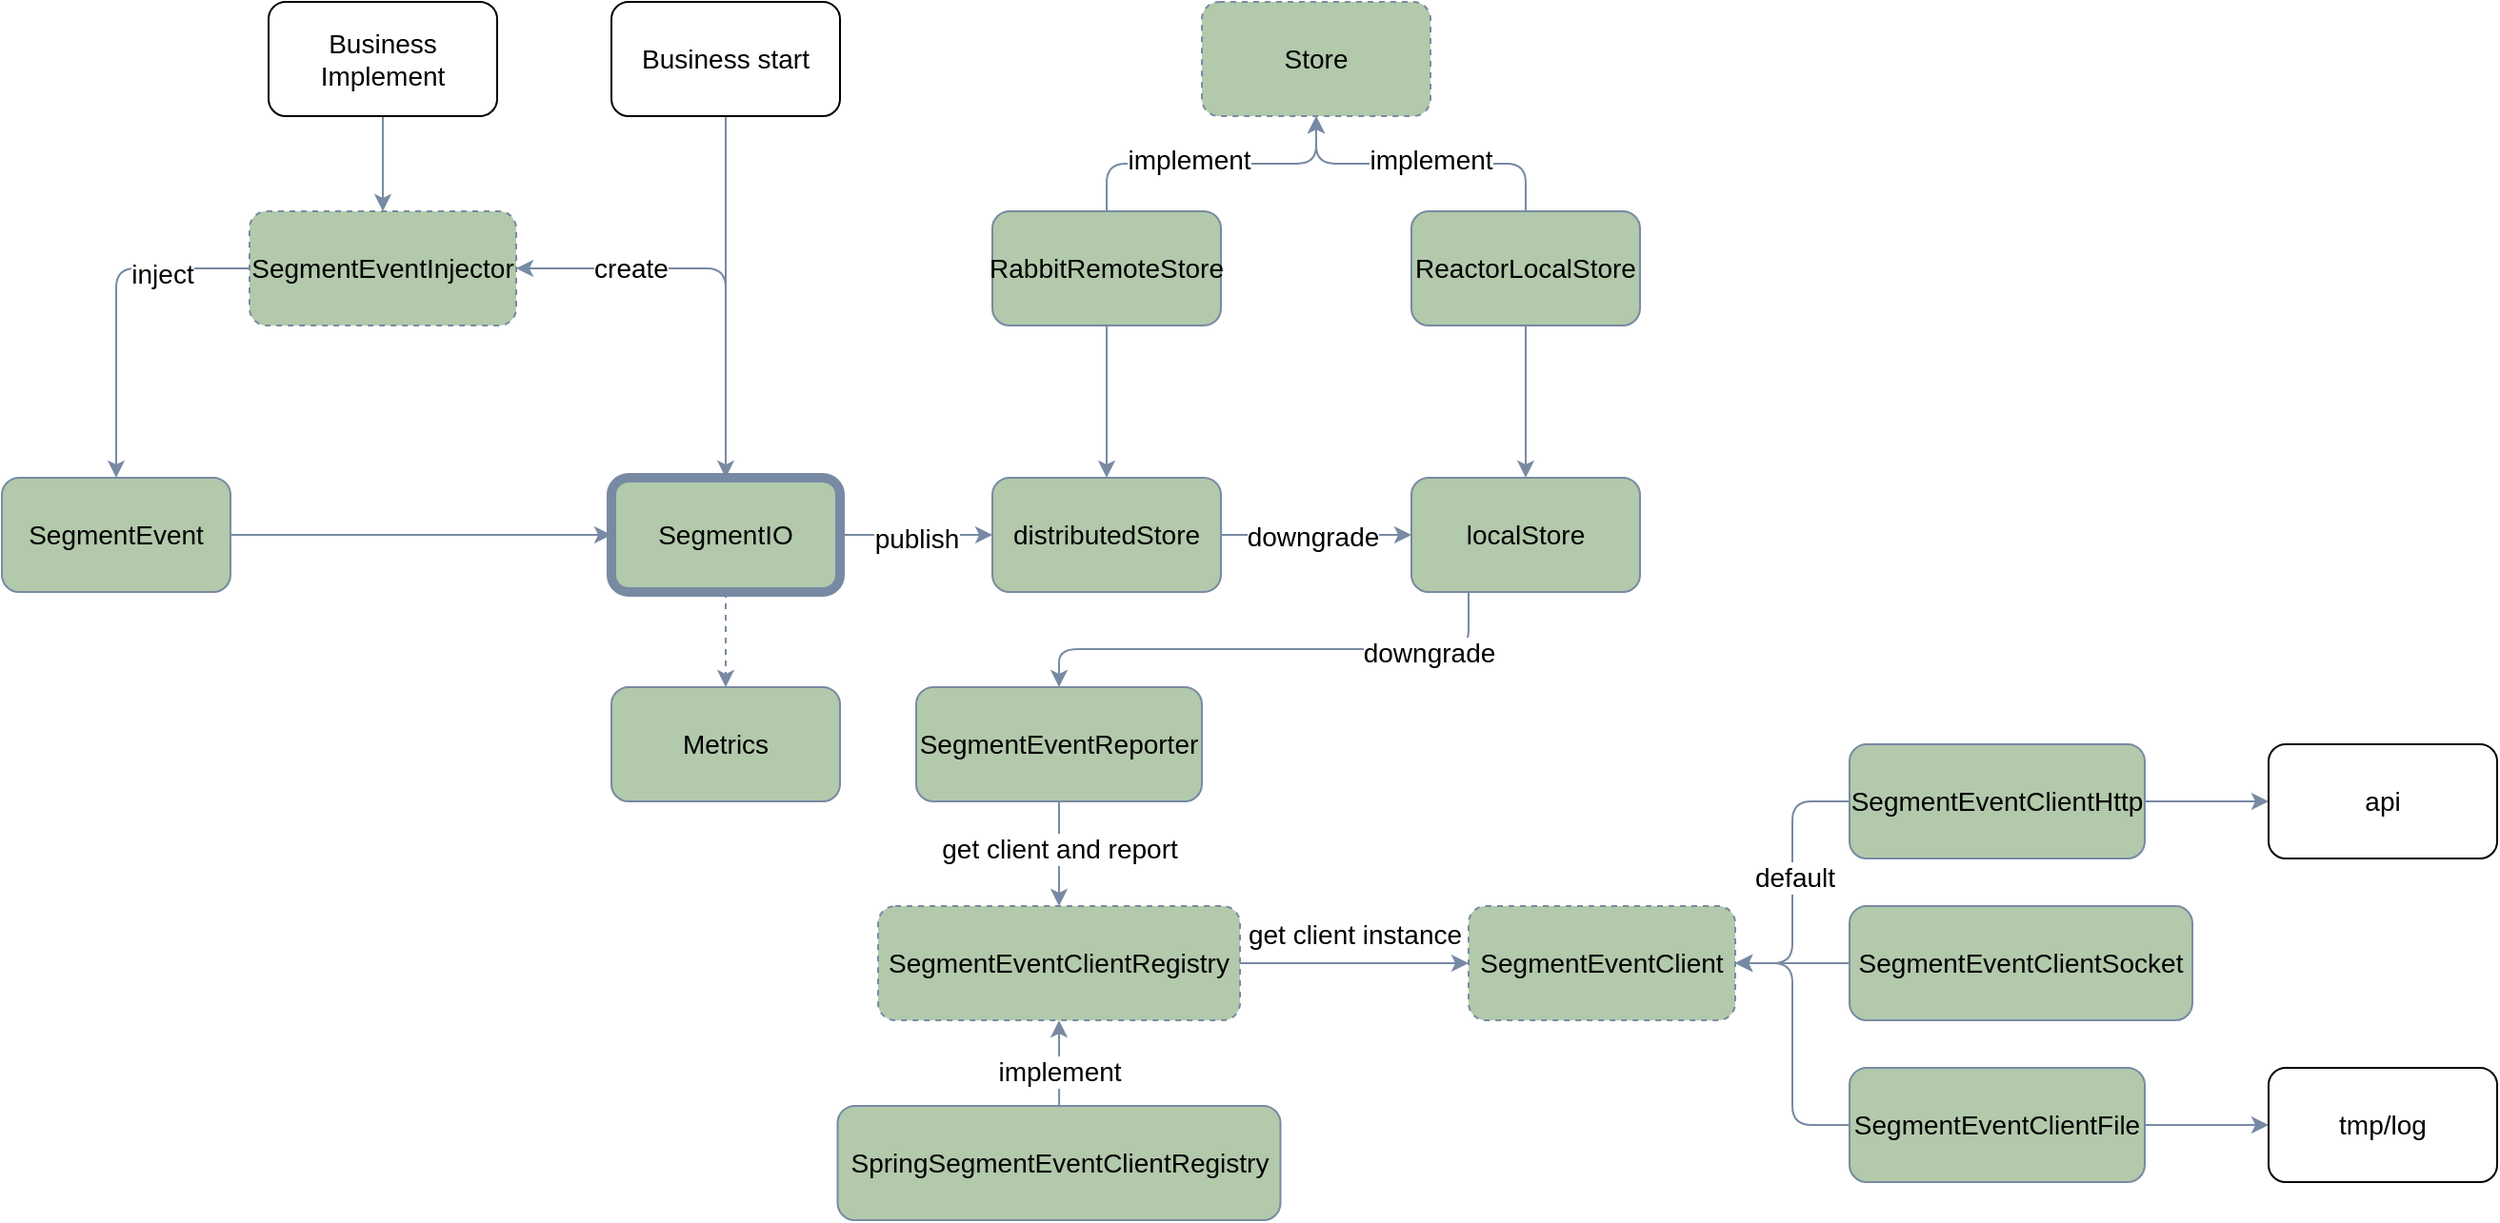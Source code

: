<mxfile>
    <diagram id="vevjfazSHYjjR7n9vyjY" name="Page-1">
        <mxGraphModel dx="2427" dy="1124" grid="1" gridSize="10" guides="1" tooltips="1" connect="1" arrows="1" fold="1" page="1" pageScale="1" pageWidth="827" pageHeight="1169" math="0" shadow="0">
            <root>
                <mxCell id="0"/>
                <mxCell id="1" parent="0"/>
                <mxCell id="95" style="edgeStyle=orthogonalEdgeStyle;rounded=1;orthogonalLoop=1;jettySize=auto;html=1;exitX=0.5;exitY=0;exitDx=0;exitDy=0;entryX=1;entryY=0.5;entryDx=0;entryDy=0;strokeColor=#788AA3;fontColor=#000000;fillColor=#B2C9AB;labelBackgroundColor=none;fontSize=14;" parent="1" source="88" target="94" edge="1">
                    <mxGeometry relative="1" as="geometry"/>
                </mxCell>
                <mxCell id="166" value="create" style="edgeLabel;html=1;align=center;verticalAlign=middle;resizable=0;points=[];fontSize=14;" parent="95" vertex="1" connectable="0">
                    <mxGeometry x="0.385" y="-1" relative="1" as="geometry">
                        <mxPoint x="-8" y="1" as="offset"/>
                    </mxGeometry>
                </mxCell>
                <mxCell id="108" style="edgeStyle=orthogonalEdgeStyle;rounded=1;orthogonalLoop=1;jettySize=auto;html=1;exitX=1;exitY=0.5;exitDx=0;exitDy=0;entryX=0;entryY=0.5;entryDx=0;entryDy=0;strokeColor=#788AA3;fontColor=#000000;fillColor=#B2C9AB;labelBackgroundColor=none;fontSize=14;" parent="1" source="88" target="116" edge="1">
                    <mxGeometry relative="1" as="geometry"/>
                </mxCell>
                <mxCell id="168" value="publish" style="edgeLabel;html=1;align=center;verticalAlign=middle;resizable=0;points=[];fontSize=14;" parent="108" vertex="1" connectable="0">
                    <mxGeometry y="-2" relative="1" as="geometry">
                        <mxPoint as="offset"/>
                    </mxGeometry>
                </mxCell>
                <mxCell id="139" style="edgeStyle=orthogonalEdgeStyle;rounded=1;orthogonalLoop=1;jettySize=auto;html=1;strokeColor=#788AA3;fontColor=#000000;fillColor=#B2C9AB;dashed=1;labelBackgroundColor=none;fontSize=14;" parent="1" source="88" target="140" edge="1">
                    <mxGeometry relative="1" as="geometry">
                        <mxPoint x="-390" y="470" as="targetPoint"/>
                    </mxGeometry>
                </mxCell>
                <mxCell id="88" value="SegmentIO" style="rounded=1;whiteSpace=wrap;html=1;labelBackgroundColor=none;strokeWidth=5;fillColor=#B2C9AB;strokeColor=#788AA3;fontColor=#000000;fontSize=14;" parent="1" vertex="1">
                    <mxGeometry x="-450" y="330" width="120" height="60" as="geometry"/>
                </mxCell>
                <mxCell id="91" style="edgeStyle=orthogonalEdgeStyle;rounded=1;orthogonalLoop=1;jettySize=auto;html=1;strokeColor=#788AA3;fontColor=#000000;fillColor=#B2C9AB;labelBackgroundColor=none;fontSize=14;" parent="1" source="90" target="88" edge="1">
                    <mxGeometry relative="1" as="geometry"/>
                </mxCell>
                <mxCell id="90" value="SegmentEvent" style="rounded=1;whiteSpace=wrap;html=1;strokeColor=#788AA3;fontColor=#000000;fillColor=#B2C9AB;labelBackgroundColor=none;fontSize=14;" parent="1" vertex="1">
                    <mxGeometry x="-770" y="330" width="120" height="60" as="geometry"/>
                </mxCell>
                <mxCell id="96" style="edgeStyle=orthogonalEdgeStyle;rounded=1;orthogonalLoop=1;jettySize=auto;html=1;strokeColor=#788AA3;fontColor=#000000;fillColor=#B2C9AB;labelBackgroundColor=none;fontSize=14;" parent="1" source="94" target="90" edge="1">
                    <mxGeometry relative="1" as="geometry"/>
                </mxCell>
                <mxCell id="167" value="inject" style="edgeLabel;html=1;align=center;verticalAlign=middle;resizable=0;points=[];fontSize=14;" parent="96" vertex="1" connectable="0">
                    <mxGeometry x="-0.485" y="3" relative="1" as="geometry">
                        <mxPoint as="offset"/>
                    </mxGeometry>
                </mxCell>
                <mxCell id="94" value="SegmentEventInjector" style="rounded=1;whiteSpace=wrap;html=1;strokeColor=#788AA3;fontColor=#000000;fillColor=#B2C9AB;dashed=1;labelBackgroundColor=none;fontSize=14;" parent="1" vertex="1">
                    <mxGeometry x="-640" y="190" width="140" height="60" as="geometry"/>
                </mxCell>
                <mxCell id="101" style="edgeStyle=orthogonalEdgeStyle;rounded=1;orthogonalLoop=1;jettySize=auto;html=1;strokeColor=#788AA3;fontColor=#000000;fillColor=#B2C9AB;labelBackgroundColor=none;fontSize=14;" parent="1" source="100" target="94" edge="1">
                    <mxGeometry relative="1" as="geometry"/>
                </mxCell>
                <mxCell id="100" value="Business Implement" style="rounded=1;whiteSpace=wrap;html=1;labelBackgroundColor=none;fontSize=14;" parent="1" vertex="1">
                    <mxGeometry x="-630" y="80" width="120" height="60" as="geometry"/>
                </mxCell>
                <mxCell id="103" style="edgeStyle=orthogonalEdgeStyle;rounded=1;orthogonalLoop=1;jettySize=auto;html=1;entryX=0.5;entryY=0;entryDx=0;entryDy=0;strokeColor=#788AA3;fontColor=#000000;fillColor=#B2C9AB;labelBackgroundColor=none;fontSize=14;" parent="1" source="102" target="88" edge="1">
                    <mxGeometry relative="1" as="geometry"/>
                </mxCell>
                <mxCell id="102" value="Business start" style="rounded=1;whiteSpace=wrap;html=1;labelBackgroundColor=none;fontSize=14;" parent="1" vertex="1">
                    <mxGeometry x="-450" y="80" width="120" height="60" as="geometry"/>
                </mxCell>
                <mxCell id="118" style="edgeStyle=orthogonalEdgeStyle;rounded=1;orthogonalLoop=1;jettySize=auto;html=1;exitX=1;exitY=0.5;exitDx=0;exitDy=0;strokeColor=#788AA3;fontColor=#000000;fillColor=#B2C9AB;entryX=0;entryY=0.5;entryDx=0;entryDy=0;labelBackgroundColor=none;fontSize=14;" parent="1" source="116" target="126" edge="1">
                    <mxGeometry relative="1" as="geometry">
                        <mxPoint x="-30" y="480" as="targetPoint"/>
                    </mxGeometry>
                </mxCell>
                <mxCell id="171" value="downgrade" style="edgeLabel;html=1;align=center;verticalAlign=middle;resizable=0;points=[];fontSize=14;" parent="118" vertex="1" connectable="0">
                    <mxGeometry x="-0.047" y="-1" relative="1" as="geometry">
                        <mxPoint as="offset"/>
                    </mxGeometry>
                </mxCell>
                <mxCell id="107" value="Store" style="rounded=1;whiteSpace=wrap;html=1;strokeColor=#788AA3;fontColor=#000000;fillColor=#B2C9AB;dashed=1;labelBackgroundColor=none;fontSize=14;" parent="1" vertex="1">
                    <mxGeometry x="-140" y="80" width="120" height="60" as="geometry"/>
                </mxCell>
                <mxCell id="128" style="edgeStyle=orthogonalEdgeStyle;rounded=1;orthogonalLoop=1;jettySize=auto;html=1;exitX=0.5;exitY=1;exitDx=0;exitDy=0;strokeColor=#788AA3;fontColor=#000000;fillColor=#B2C9AB;labelBackgroundColor=none;fontSize=14;" parent="1" source="111" target="129" edge="1">
                    <mxGeometry relative="1" as="geometry">
                        <mxPoint x="-60" y="400" as="targetPoint"/>
                    </mxGeometry>
                </mxCell>
                <mxCell id="173" value="get client and report" style="edgeLabel;html=1;align=center;verticalAlign=middle;resizable=0;points=[];fontSize=14;" parent="128" vertex="1" connectable="0">
                    <mxGeometry x="-0.091" relative="1" as="geometry">
                        <mxPoint as="offset"/>
                    </mxGeometry>
                </mxCell>
                <mxCell id="111" value="SegmentEventReporter" style="rounded=1;whiteSpace=wrap;html=1;strokeColor=#788AA3;fontColor=#000000;fillColor=#B2C9AB;labelBackgroundColor=none;fontSize=14;" parent="1" vertex="1">
                    <mxGeometry x="-290" y="440" width="150" height="60" as="geometry"/>
                </mxCell>
                <mxCell id="116" value="distributedStore" style="rounded=1;whiteSpace=wrap;html=1;strokeColor=#788AA3;fontColor=#000000;fillColor=#B2C9AB;labelBackgroundColor=none;fontSize=14;" parent="1" vertex="1">
                    <mxGeometry x="-250" y="330" width="120" height="60" as="geometry"/>
                </mxCell>
                <mxCell id="127" style="edgeStyle=orthogonalEdgeStyle;rounded=1;orthogonalLoop=1;jettySize=auto;html=1;strokeColor=#788AA3;fontColor=#000000;fillColor=#B2C9AB;entryX=0.5;entryY=0;entryDx=0;entryDy=0;labelBackgroundColor=none;fontSize=14;" parent="1" source="126" target="111" edge="1">
                    <mxGeometry relative="1" as="geometry">
                        <mxPoint y="220" as="targetPoint"/>
                        <Array as="points">
                            <mxPoint y="420"/>
                            <mxPoint x="-215" y="420"/>
                        </Array>
                    </mxGeometry>
                </mxCell>
                <mxCell id="172" value="downgrade" style="edgeLabel;html=1;align=center;verticalAlign=middle;resizable=0;points=[];fontSize=14;" parent="127" vertex="1" connectable="0">
                    <mxGeometry x="-0.615" y="2" relative="1" as="geometry">
                        <mxPoint as="offset"/>
                    </mxGeometry>
                </mxCell>
                <mxCell id="126" value="localStore" style="rounded=1;whiteSpace=wrap;html=1;strokeColor=#788AA3;fontColor=#000000;fillColor=#B2C9AB;labelBackgroundColor=none;fontSize=14;" parent="1" vertex="1">
                    <mxGeometry x="-30" y="330" width="120" height="60" as="geometry"/>
                </mxCell>
                <mxCell id="134" style="edgeStyle=orthogonalEdgeStyle;rounded=1;orthogonalLoop=1;jettySize=auto;html=1;strokeColor=#788AA3;fontColor=#000000;fillColor=#B2C9AB;entryX=0;entryY=0.5;entryDx=0;entryDy=0;labelBackgroundColor=none;fontSize=14;" parent="1" source="129" target="135" edge="1">
                    <mxGeometry relative="1" as="geometry">
                        <mxPoint x="225" y="470" as="targetPoint"/>
                    </mxGeometry>
                </mxCell>
                <mxCell id="174" value="get client instance" style="edgeLabel;html=1;align=center;verticalAlign=middle;resizable=0;points=[];fontSize=14;" parent="134" vertex="1" connectable="0">
                    <mxGeometry x="-0.422" y="-2" relative="1" as="geometry">
                        <mxPoint x="25" y="-17" as="offset"/>
                    </mxGeometry>
                </mxCell>
                <mxCell id="133" style="edgeStyle=orthogonalEdgeStyle;rounded=1;orthogonalLoop=1;jettySize=auto;html=1;entryX=0.5;entryY=1;entryDx=0;entryDy=0;strokeColor=#788AA3;fontColor=#000000;fillColor=#B2C9AB;labelBackgroundColor=none;fontSize=14;" parent="1" source="132" target="129" edge="1">
                    <mxGeometry relative="1" as="geometry"/>
                </mxCell>
                <mxCell id="176" value="implement" style="edgeLabel;html=1;align=center;verticalAlign=middle;resizable=0;points=[];fontSize=14;" parent="133" vertex="1" connectable="0">
                    <mxGeometry x="-0.202" relative="1" as="geometry">
                        <mxPoint as="offset"/>
                    </mxGeometry>
                </mxCell>
                <mxCell id="129" value="SegmentEventClientRegistry" style="rounded=1;whiteSpace=wrap;html=1;strokeColor=#788AA3;fontColor=#000000;fillColor=#B2C9AB;dashed=1;labelBackgroundColor=none;fontSize=14;" parent="1" vertex="1">
                    <mxGeometry x="-310" y="555" width="190" height="60" as="geometry"/>
                </mxCell>
                <mxCell id="132" value="SpringSegmentEventClientRegistry" style="rounded=1;whiteSpace=wrap;html=1;strokeColor=#788AA3;fontColor=#000000;fillColor=#B2C9AB;labelBackgroundColor=none;fontSize=14;" parent="1" vertex="1">
                    <mxGeometry x="-331.25" y="660" width="232.5" height="60" as="geometry"/>
                </mxCell>
                <mxCell id="135" value="SegmentEventClient" style="rounded=1;whiteSpace=wrap;html=1;strokeColor=#788AA3;fontColor=#000000;fillColor=#B2C9AB;dashed=1;labelBackgroundColor=none;fontSize=14;" parent="1" vertex="1">
                    <mxGeometry y="555" width="140" height="60" as="geometry"/>
                </mxCell>
                <mxCell id="141" style="edgeStyle=orthogonalEdgeStyle;rounded=1;orthogonalLoop=1;jettySize=auto;html=1;entryX=1;entryY=0.5;entryDx=0;entryDy=0;strokeColor=#788AA3;fontColor=#000000;fillColor=#B2C9AB;exitX=0;exitY=0.5;exitDx=0;exitDy=0;labelBackgroundColor=none;fontSize=14;" parent="1" source="137" target="135" edge="1">
                    <mxGeometry relative="1" as="geometry"/>
                </mxCell>
                <mxCell id="175" value="default" style="edgeLabel;html=1;align=center;verticalAlign=middle;resizable=0;points=[];fontSize=14;" parent="141" vertex="1" connectable="0">
                    <mxGeometry x="-0.042" y="1" relative="1" as="geometry">
                        <mxPoint as="offset"/>
                    </mxGeometry>
                </mxCell>
                <mxCell id="148" style="edgeStyle=orthogonalEdgeStyle;rounded=1;orthogonalLoop=1;jettySize=auto;html=1;strokeColor=#788AA3;fontColor=#000000;fillColor=#B2C9AB;labelBackgroundColor=none;fontSize=14;" parent="1" source="137" target="149" edge="1">
                    <mxGeometry relative="1" as="geometry">
                        <mxPoint x="157.5" y="280" as="targetPoint"/>
                    </mxGeometry>
                </mxCell>
                <mxCell id="137" value="SegmentEventClientHttp" style="rounded=1;whiteSpace=wrap;html=1;strokeColor=#788AA3;fontColor=#000000;fillColor=#B2C9AB;labelBackgroundColor=none;fontSize=14;" parent="1" vertex="1">
                    <mxGeometry x="200" y="470" width="155" height="60" as="geometry"/>
                </mxCell>
                <mxCell id="140" value="Metrics" style="rounded=1;whiteSpace=wrap;html=1;strokeColor=#788AA3;fontColor=#000000;fillColor=#B2C9AB;labelBackgroundColor=none;fontSize=14;" parent="1" vertex="1">
                    <mxGeometry x="-450" y="440" width="120" height="60" as="geometry"/>
                </mxCell>
                <mxCell id="143" style="edgeStyle=orthogonalEdgeStyle;rounded=1;orthogonalLoop=1;jettySize=auto;html=1;exitX=0;exitY=0.5;exitDx=0;exitDy=0;entryX=1;entryY=0.5;entryDx=0;entryDy=0;strokeColor=#788AA3;fontColor=#000000;fillColor=#B2C9AB;labelBackgroundColor=none;fontSize=14;" parent="1" source="142" target="135" edge="1">
                    <mxGeometry relative="1" as="geometry"/>
                </mxCell>
                <mxCell id="153" style="edgeStyle=orthogonalEdgeStyle;rounded=1;orthogonalLoop=1;jettySize=auto;html=1;entryX=1;entryY=0.5;entryDx=0;entryDy=0;strokeColor=#788AA3;fontColor=#000000;fillColor=#B2C9AB;labelBackgroundColor=none;fontSize=14;" parent="1" source="144" target="135" edge="1">
                    <mxGeometry relative="1" as="geometry"/>
                </mxCell>
                <mxCell id="154" style="edgeStyle=orthogonalEdgeStyle;rounded=1;orthogonalLoop=1;jettySize=auto;html=1;exitX=1;exitY=0.5;exitDx=0;exitDy=0;strokeColor=#788AA3;fontColor=#000000;fillColor=#B2C9AB;labelBackgroundColor=none;fontSize=14;" parent="1" source="144" target="147" edge="1">
                    <mxGeometry relative="1" as="geometry"/>
                </mxCell>
                <mxCell id="144" value="SegmentEventClientFile" style="rounded=1;whiteSpace=wrap;html=1;strokeColor=#788AA3;fontColor=#000000;fillColor=#B2C9AB;labelBackgroundColor=none;fontSize=14;" parent="1" vertex="1">
                    <mxGeometry x="200" y="640" width="155" height="60" as="geometry"/>
                </mxCell>
                <mxCell id="147" value="tmp/log" style="rounded=1;whiteSpace=wrap;html=1;labelBackgroundColor=none;fontSize=14;" parent="1" vertex="1">
                    <mxGeometry x="420" y="640" width="120" height="60" as="geometry"/>
                </mxCell>
                <mxCell id="149" value="api" style="rounded=1;whiteSpace=wrap;html=1;labelBackgroundColor=none;fontSize=14;" parent="1" vertex="1">
                    <mxGeometry x="420" y="470" width="120" height="60" as="geometry"/>
                </mxCell>
                <mxCell id="142" value="SegmentEventClientSocket" style="rounded=1;whiteSpace=wrap;html=1;strokeColor=#788AA3;fontColor=#000000;fillColor=#B2C9AB;labelBackgroundColor=none;fontSize=14;" parent="1" vertex="1">
                    <mxGeometry x="200" y="555" width="180" height="60" as="geometry"/>
                </mxCell>
                <mxCell id="162" style="edgeStyle=orthogonalEdgeStyle;rounded=1;orthogonalLoop=1;jettySize=auto;html=1;labelBackgroundColor=none;strokeColor=#788AA3;fontColor=#000000;fontSize=14;" parent="1" source="161" target="116" edge="1">
                    <mxGeometry relative="1" as="geometry"/>
                </mxCell>
                <mxCell id="178" style="edgeStyle=elbowEdgeStyle;html=1;entryX=0.5;entryY=1;entryDx=0;entryDy=0;elbow=vertical;strokeColor=#788AA3;" edge="1" parent="1" source="161" target="107">
                    <mxGeometry relative="1" as="geometry"/>
                </mxCell>
                <mxCell id="181" value="implement" style="edgeLabel;html=1;align=center;verticalAlign=middle;resizable=0;points=[];fontSize=14;" vertex="1" connectable="0" parent="178">
                    <mxGeometry x="-0.154" y="2" relative="1" as="geometry">
                        <mxPoint as="offset"/>
                    </mxGeometry>
                </mxCell>
                <mxCell id="161" value="RabbitRemoteStore" style="rounded=1;whiteSpace=wrap;html=1;strokeColor=#788AA3;fontColor=#000000;fillColor=#B2C9AB;labelBackgroundColor=none;fontSize=14;" parent="1" vertex="1">
                    <mxGeometry x="-250" y="190" width="120" height="60" as="geometry"/>
                </mxCell>
                <mxCell id="164" style="edgeStyle=orthogonalEdgeStyle;rounded=1;orthogonalLoop=1;jettySize=auto;html=1;labelBackgroundColor=none;strokeColor=#788AA3;fontColor=#000000;fontSize=14;" parent="1" source="163" target="126" edge="1">
                    <mxGeometry relative="1" as="geometry"/>
                </mxCell>
                <mxCell id="179" style="edgeStyle=elbowEdgeStyle;html=1;entryX=0.5;entryY=1;entryDx=0;entryDy=0;elbow=vertical;strokeColor=#788AA3;" edge="1" parent="1" source="163" target="107">
                    <mxGeometry relative="1" as="geometry"/>
                </mxCell>
                <mxCell id="180" value="implement" style="edgeLabel;html=1;align=center;verticalAlign=middle;resizable=0;points=[];fontSize=14;" vertex="1" connectable="0" parent="179">
                    <mxGeometry x="0.204" y="-2" relative="1" as="geometry">
                        <mxPoint x="21" as="offset"/>
                    </mxGeometry>
                </mxCell>
                <mxCell id="163" value="ReactorLocalStore" style="rounded=1;whiteSpace=wrap;html=1;strokeColor=#788AA3;fontColor=#000000;fillColor=#B2C9AB;labelBackgroundColor=none;fontSize=14;" parent="1" vertex="1">
                    <mxGeometry x="-30" y="190" width="120" height="60" as="geometry"/>
                </mxCell>
            </root>
        </mxGraphModel>
    </diagram>
</mxfile>